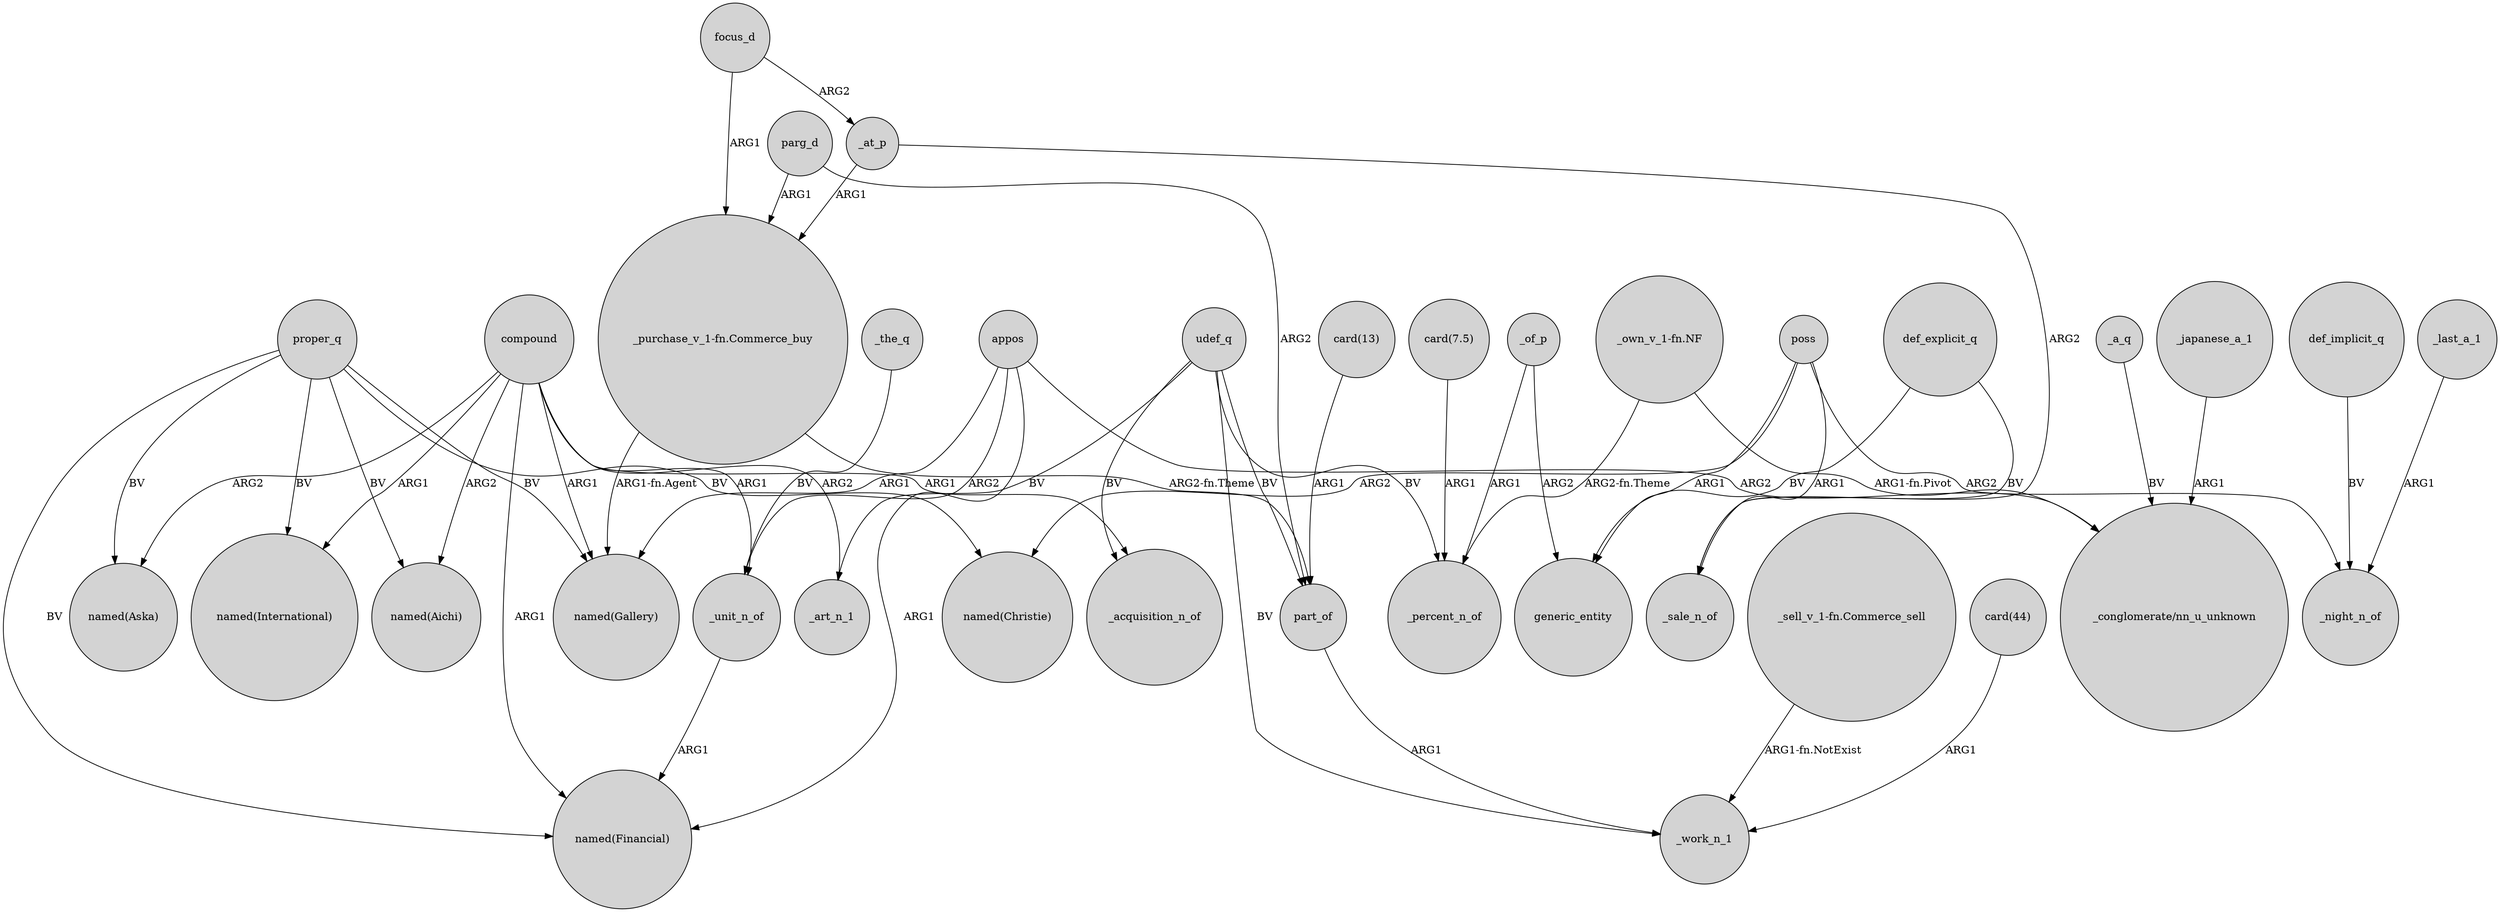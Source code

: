 digraph {
	node [shape=circle style=filled]
	compound -> "named(International)" [label=ARG1]
	_of_p -> generic_entity [label=ARG2]
	def_implicit_q -> _night_n_of [label=BV]
	udef_q -> part_of [label=BV]
	poss -> generic_entity [label=ARG1]
	proper_q -> "named(Christie)" [label=BV]
	appos -> "named(Financial)" [label=ARG1]
	compound -> _unit_n_of [label=ARG1]
	"_sell_v_1-fn.Commerce_sell" -> _work_n_1 [label="ARG1-fn.NotExist"]
	udef_q -> _art_n_1 [label=BV]
	"card(7.5)" -> _percent_n_of [label=ARG1]
	compound -> _art_n_1 [label=ARG2]
	"_purchase_v_1-fn.Commerce_buy" -> part_of [label="ARG2-fn.Theme"]
	def_explicit_q -> generic_entity [label=BV]
	"card(44)" -> _work_n_1 [label=ARG1]
	proper_q -> "named(Gallery)" [label=BV]
	proper_q -> "named(Aichi)" [label=BV]
	focus_d -> _at_p [label=ARG2]
	def_explicit_q -> _sale_n_of [label=BV]
	"_purchase_v_1-fn.Commerce_buy" -> "named(Gallery)" [label="ARG1-fn.Agent"]
	_a_q -> "_conglomerate/nn_u_unknown" [label=BV]
	compound -> "named(Gallery)" [label=ARG1]
	"_own_v_1-fn.NF" -> _percent_n_of [label="ARG2-fn.Theme"]
	_of_p -> _percent_n_of [label=ARG1]
	_japanese_a_1 -> "_conglomerate/nn_u_unknown" [label=ARG1]
	proper_q -> "named(Financial)" [label=BV]
	compound -> "named(Aichi)" [label=ARG2]
	"_own_v_1-fn.NF" -> "_conglomerate/nn_u_unknown" [label="ARG1-fn.Pivot"]
	appos -> "_conglomerate/nn_u_unknown" [label=ARG2]
	parg_d -> "_purchase_v_1-fn.Commerce_buy" [label=ARG1]
	udef_q -> _acquisition_n_of [label=BV]
	compound -> "named(Financial)" [label=ARG1]
	poss -> _sale_n_of [label=ARG1]
	part_of -> _work_n_1 [label=ARG1]
	poss -> "named(Christie)" [label=ARG2]
	_at_p -> "_purchase_v_1-fn.Commerce_buy" [label=ARG1]
	proper_q -> "named(Aska)" [label=BV]
	parg_d -> part_of [label=ARG2]
	udef_q -> _percent_n_of [label=BV]
	appos -> "named(Gallery)" [label=ARG1]
	compound -> "named(Aska)" [label=ARG2]
	focus_d -> "_purchase_v_1-fn.Commerce_buy" [label=ARG1]
	_at_p -> _sale_n_of [label=ARG2]
	poss -> _night_n_of [label=ARG2]
	"card(13)" -> part_of [label=ARG1]
	_the_q -> _unit_n_of [label=BV]
	compound -> _acquisition_n_of [label=ARG1]
	_unit_n_of -> "named(Financial)" [label=ARG1]
	_last_a_1 -> _night_n_of [label=ARG1]
	appos -> _unit_n_of [label=ARG2]
	proper_q -> "named(International)" [label=BV]
	udef_q -> _work_n_1 [label=BV]
}
